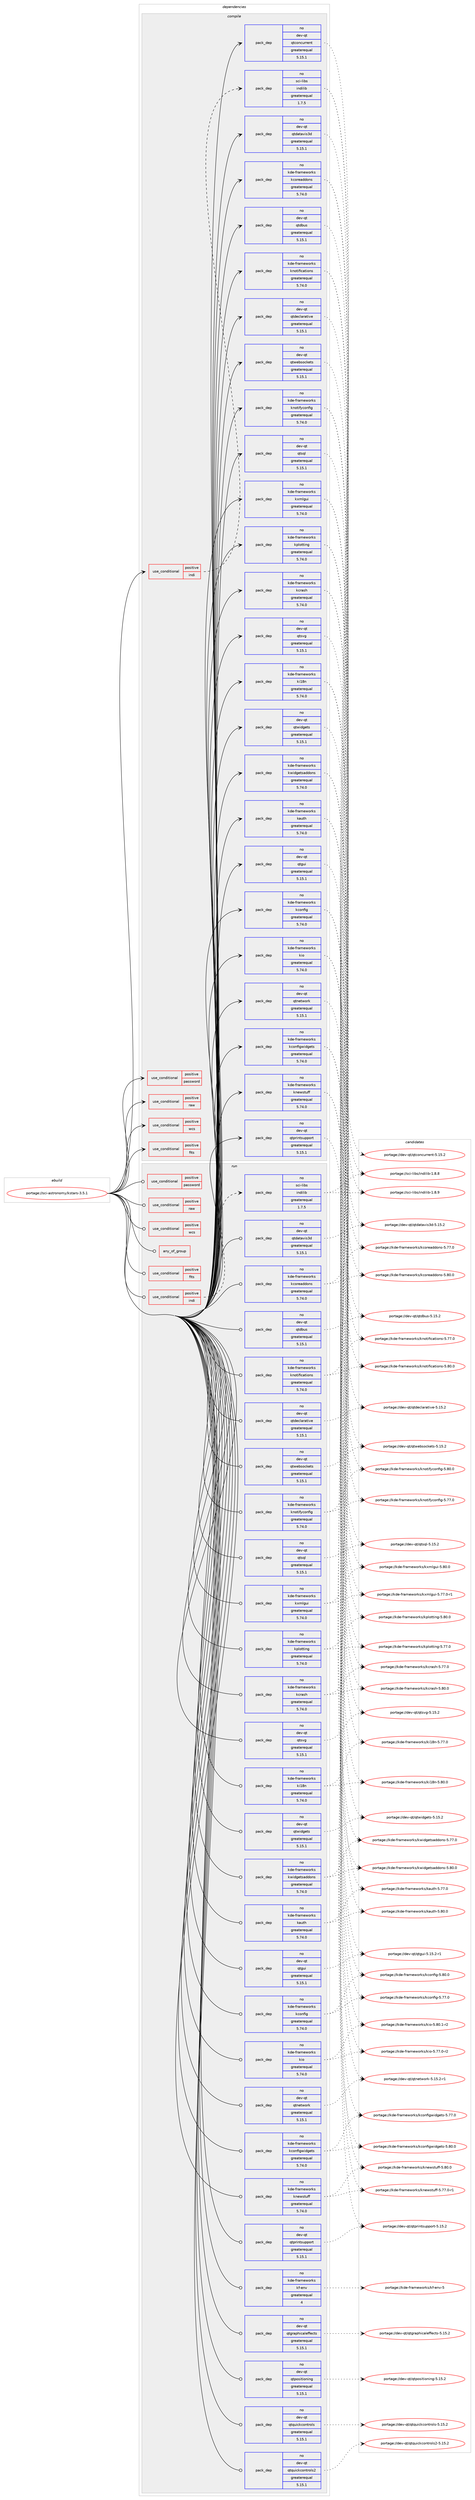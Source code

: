 digraph prolog {

# *************
# Graph options
# *************

newrank=true;
concentrate=true;
compound=true;
graph [rankdir=LR,fontname=Helvetica,fontsize=10,ranksep=1.5];#, ranksep=2.5, nodesep=0.2];
edge  [arrowhead=vee];
node  [fontname=Helvetica,fontsize=10];

# **********
# The ebuild
# **********

subgraph cluster_leftcol {
color=gray;
rank=same;
label=<<i>ebuild</i>>;
id [label="portage://sci-astronomy/kstars-3.5.1", color=red, width=4, href="../sci-astronomy/kstars-3.5.1.svg"];
}

# ****************
# The dependencies
# ****************

subgraph cluster_midcol {
color=gray;
label=<<i>dependencies</i>>;
subgraph cluster_compile {
fillcolor="#eeeeee";
style=filled;
label=<<i>compile</i>>;
subgraph cond871 {
dependency1336 [label=<<TABLE BORDER="0" CELLBORDER="1" CELLSPACING="0" CELLPADDING="4"><TR><TD ROWSPAN="3" CELLPADDING="10">use_conditional</TD></TR><TR><TD>positive</TD></TR><TR><TD>fits</TD></TR></TABLE>>, shape=none, color=red];
# *** BEGIN UNKNOWN DEPENDENCY TYPE (TODO) ***
# dependency1336 -> package_dependency(portage://sci-astronomy/kstars-3.5.1,install,no,sci-libs,cfitsio,none,[,,],any_same_slot,[])
# *** END UNKNOWN DEPENDENCY TYPE (TODO) ***

}
id:e -> dependency1336:w [weight=20,style="solid",arrowhead="vee"];
subgraph cond872 {
dependency1337 [label=<<TABLE BORDER="0" CELLBORDER="1" CELLSPACING="0" CELLPADDING="4"><TR><TD ROWSPAN="3" CELLPADDING="10">use_conditional</TD></TR><TR><TD>positive</TD></TR><TR><TD>indi</TD></TR></TABLE>>, shape=none, color=red];
# *** BEGIN UNKNOWN DEPENDENCY TYPE (TODO) ***
# dependency1337 -> package_dependency(portage://sci-astronomy/kstars-3.5.1,install,no,sci-libs,gsl,none,[,,],any_same_slot,[])
# *** END UNKNOWN DEPENDENCY TYPE (TODO) ***

subgraph pack438 {
dependency1338 [label=<<TABLE BORDER="0" CELLBORDER="1" CELLSPACING="0" CELLPADDING="4" WIDTH="220"><TR><TD ROWSPAN="6" CELLPADDING="30">pack_dep</TD></TR><TR><TD WIDTH="110">no</TD></TR><TR><TD>sci-libs</TD></TR><TR><TD>indilib</TD></TR><TR><TD>greaterequal</TD></TR><TR><TD>1.7.5</TD></TR></TABLE>>, shape=none, color=blue];
}
dependency1337:e -> dependency1338:w [weight=20,style="dashed",arrowhead="vee"];
# *** BEGIN UNKNOWN DEPENDENCY TYPE (TODO) ***
# dependency1337 -> package_dependency(portage://sci-astronomy/kstars-3.5.1,install,no,sci-libs,libnova,none,[,,],any_same_slot,[])
# *** END UNKNOWN DEPENDENCY TYPE (TODO) ***

# *** BEGIN UNKNOWN DEPENDENCY TYPE (TODO) ***
# dependency1337 -> package_dependency(portage://sci-astronomy/kstars-3.5.1,install,no,sci-libs,stellarsolver,none,[,,],[],[])
# *** END UNKNOWN DEPENDENCY TYPE (TODO) ***

}
id:e -> dependency1337:w [weight=20,style="solid",arrowhead="vee"];
subgraph cond873 {
dependency1339 [label=<<TABLE BORDER="0" CELLBORDER="1" CELLSPACING="0" CELLPADDING="4"><TR><TD ROWSPAN="3" CELLPADDING="10">use_conditional</TD></TR><TR><TD>positive</TD></TR><TR><TD>password</TD></TR></TABLE>>, shape=none, color=red];
# *** BEGIN UNKNOWN DEPENDENCY TYPE (TODO) ***
# dependency1339 -> package_dependency(portage://sci-astronomy/kstars-3.5.1,install,no,dev-libs,qtkeychain,none,[,,],any_same_slot,[])
# *** END UNKNOWN DEPENDENCY TYPE (TODO) ***

}
id:e -> dependency1339:w [weight=20,style="solid",arrowhead="vee"];
subgraph cond874 {
dependency1340 [label=<<TABLE BORDER="0" CELLBORDER="1" CELLSPACING="0" CELLPADDING="4"><TR><TD ROWSPAN="3" CELLPADDING="10">use_conditional</TD></TR><TR><TD>positive</TD></TR><TR><TD>raw</TD></TR></TABLE>>, shape=none, color=red];
# *** BEGIN UNKNOWN DEPENDENCY TYPE (TODO) ***
# dependency1340 -> package_dependency(portage://sci-astronomy/kstars-3.5.1,install,no,media-libs,libraw,none,[,,],any_same_slot,[])
# *** END UNKNOWN DEPENDENCY TYPE (TODO) ***

}
id:e -> dependency1340:w [weight=20,style="solid",arrowhead="vee"];
subgraph cond875 {
dependency1341 [label=<<TABLE BORDER="0" CELLBORDER="1" CELLSPACING="0" CELLPADDING="4"><TR><TD ROWSPAN="3" CELLPADDING="10">use_conditional</TD></TR><TR><TD>positive</TD></TR><TR><TD>wcs</TD></TR></TABLE>>, shape=none, color=red];
# *** BEGIN UNKNOWN DEPENDENCY TYPE (TODO) ***
# dependency1341 -> package_dependency(portage://sci-astronomy/kstars-3.5.1,install,no,sci-astronomy,wcslib,none,[,,],any_same_slot,[])
# *** END UNKNOWN DEPENDENCY TYPE (TODO) ***

}
id:e -> dependency1341:w [weight=20,style="solid",arrowhead="vee"];
# *** BEGIN UNKNOWN DEPENDENCY TYPE (TODO) ***
# id -> package_dependency(portage://sci-astronomy/kstars-3.5.1,install,no,dev-cpp,eigen,none,[,,],[slot(3)],[])
# *** END UNKNOWN DEPENDENCY TYPE (TODO) ***

subgraph pack439 {
dependency1342 [label=<<TABLE BORDER="0" CELLBORDER="1" CELLSPACING="0" CELLPADDING="4" WIDTH="220"><TR><TD ROWSPAN="6" CELLPADDING="30">pack_dep</TD></TR><TR><TD WIDTH="110">no</TD></TR><TR><TD>dev-qt</TD></TR><TR><TD>qtconcurrent</TD></TR><TR><TD>greaterequal</TD></TR><TR><TD>5.15.1</TD></TR></TABLE>>, shape=none, color=blue];
}
id:e -> dependency1342:w [weight=20,style="solid",arrowhead="vee"];
# *** BEGIN UNKNOWN DEPENDENCY TYPE (TODO) ***
# id -> package_dependency(portage://sci-astronomy/kstars-3.5.1,install,no,dev-qt,qtcore,none,[,,],[slot(5)],[])
# *** END UNKNOWN DEPENDENCY TYPE (TODO) ***

subgraph pack440 {
dependency1343 [label=<<TABLE BORDER="0" CELLBORDER="1" CELLSPACING="0" CELLPADDING="4" WIDTH="220"><TR><TD ROWSPAN="6" CELLPADDING="30">pack_dep</TD></TR><TR><TD WIDTH="110">no</TD></TR><TR><TD>dev-qt</TD></TR><TR><TD>qtdatavis3d</TD></TR><TR><TD>greaterequal</TD></TR><TR><TD>5.15.1</TD></TR></TABLE>>, shape=none, color=blue];
}
id:e -> dependency1343:w [weight=20,style="solid",arrowhead="vee"];
subgraph pack441 {
dependency1344 [label=<<TABLE BORDER="0" CELLBORDER="1" CELLSPACING="0" CELLPADDING="4" WIDTH="220"><TR><TD ROWSPAN="6" CELLPADDING="30">pack_dep</TD></TR><TR><TD WIDTH="110">no</TD></TR><TR><TD>dev-qt</TD></TR><TR><TD>qtdbus</TD></TR><TR><TD>greaterequal</TD></TR><TR><TD>5.15.1</TD></TR></TABLE>>, shape=none, color=blue];
}
id:e -> dependency1344:w [weight=20,style="solid",arrowhead="vee"];
subgraph pack442 {
dependency1345 [label=<<TABLE BORDER="0" CELLBORDER="1" CELLSPACING="0" CELLPADDING="4" WIDTH="220"><TR><TD ROWSPAN="6" CELLPADDING="30">pack_dep</TD></TR><TR><TD WIDTH="110">no</TD></TR><TR><TD>dev-qt</TD></TR><TR><TD>qtdeclarative</TD></TR><TR><TD>greaterequal</TD></TR><TR><TD>5.15.1</TD></TR></TABLE>>, shape=none, color=blue];
}
id:e -> dependency1345:w [weight=20,style="solid",arrowhead="vee"];
subgraph pack443 {
dependency1346 [label=<<TABLE BORDER="0" CELLBORDER="1" CELLSPACING="0" CELLPADDING="4" WIDTH="220"><TR><TD ROWSPAN="6" CELLPADDING="30">pack_dep</TD></TR><TR><TD WIDTH="110">no</TD></TR><TR><TD>dev-qt</TD></TR><TR><TD>qtgui</TD></TR><TR><TD>greaterequal</TD></TR><TR><TD>5.15.1</TD></TR></TABLE>>, shape=none, color=blue];
}
id:e -> dependency1346:w [weight=20,style="solid",arrowhead="vee"];
subgraph pack444 {
dependency1347 [label=<<TABLE BORDER="0" CELLBORDER="1" CELLSPACING="0" CELLPADDING="4" WIDTH="220"><TR><TD ROWSPAN="6" CELLPADDING="30">pack_dep</TD></TR><TR><TD WIDTH="110">no</TD></TR><TR><TD>dev-qt</TD></TR><TR><TD>qtnetwork</TD></TR><TR><TD>greaterequal</TD></TR><TR><TD>5.15.1</TD></TR></TABLE>>, shape=none, color=blue];
}
id:e -> dependency1347:w [weight=20,style="solid",arrowhead="vee"];
subgraph pack445 {
dependency1348 [label=<<TABLE BORDER="0" CELLBORDER="1" CELLSPACING="0" CELLPADDING="4" WIDTH="220"><TR><TD ROWSPAN="6" CELLPADDING="30">pack_dep</TD></TR><TR><TD WIDTH="110">no</TD></TR><TR><TD>dev-qt</TD></TR><TR><TD>qtprintsupport</TD></TR><TR><TD>greaterequal</TD></TR><TR><TD>5.15.1</TD></TR></TABLE>>, shape=none, color=blue];
}
id:e -> dependency1348:w [weight=20,style="solid",arrowhead="vee"];
subgraph pack446 {
dependency1349 [label=<<TABLE BORDER="0" CELLBORDER="1" CELLSPACING="0" CELLPADDING="4" WIDTH="220"><TR><TD ROWSPAN="6" CELLPADDING="30">pack_dep</TD></TR><TR><TD WIDTH="110">no</TD></TR><TR><TD>dev-qt</TD></TR><TR><TD>qtsql</TD></TR><TR><TD>greaterequal</TD></TR><TR><TD>5.15.1</TD></TR></TABLE>>, shape=none, color=blue];
}
id:e -> dependency1349:w [weight=20,style="solid",arrowhead="vee"];
subgraph pack447 {
dependency1350 [label=<<TABLE BORDER="0" CELLBORDER="1" CELLSPACING="0" CELLPADDING="4" WIDTH="220"><TR><TD ROWSPAN="6" CELLPADDING="30">pack_dep</TD></TR><TR><TD WIDTH="110">no</TD></TR><TR><TD>dev-qt</TD></TR><TR><TD>qtsvg</TD></TR><TR><TD>greaterequal</TD></TR><TR><TD>5.15.1</TD></TR></TABLE>>, shape=none, color=blue];
}
id:e -> dependency1350:w [weight=20,style="solid",arrowhead="vee"];
subgraph pack448 {
dependency1351 [label=<<TABLE BORDER="0" CELLBORDER="1" CELLSPACING="0" CELLPADDING="4" WIDTH="220"><TR><TD ROWSPAN="6" CELLPADDING="30">pack_dep</TD></TR><TR><TD WIDTH="110">no</TD></TR><TR><TD>dev-qt</TD></TR><TR><TD>qtwebsockets</TD></TR><TR><TD>greaterequal</TD></TR><TR><TD>5.15.1</TD></TR></TABLE>>, shape=none, color=blue];
}
id:e -> dependency1351:w [weight=20,style="solid",arrowhead="vee"];
subgraph pack449 {
dependency1352 [label=<<TABLE BORDER="0" CELLBORDER="1" CELLSPACING="0" CELLPADDING="4" WIDTH="220"><TR><TD ROWSPAN="6" CELLPADDING="30">pack_dep</TD></TR><TR><TD WIDTH="110">no</TD></TR><TR><TD>dev-qt</TD></TR><TR><TD>qtwidgets</TD></TR><TR><TD>greaterequal</TD></TR><TR><TD>5.15.1</TD></TR></TABLE>>, shape=none, color=blue];
}
id:e -> dependency1352:w [weight=20,style="solid",arrowhead="vee"];
# *** BEGIN UNKNOWN DEPENDENCY TYPE (TODO) ***
# id -> package_dependency(portage://sci-astronomy/kstars-3.5.1,install,no,dev-util,desktop-file-utils,none,[,,],[],[])
# *** END UNKNOWN DEPENDENCY TYPE (TODO) ***

subgraph pack450 {
dependency1353 [label=<<TABLE BORDER="0" CELLBORDER="1" CELLSPACING="0" CELLPADDING="4" WIDTH="220"><TR><TD ROWSPAN="6" CELLPADDING="30">pack_dep</TD></TR><TR><TD WIDTH="110">no</TD></TR><TR><TD>kde-frameworks</TD></TR><TR><TD>kauth</TD></TR><TR><TD>greaterequal</TD></TR><TR><TD>5.74.0</TD></TR></TABLE>>, shape=none, color=blue];
}
id:e -> dependency1353:w [weight=20,style="solid",arrowhead="vee"];
subgraph pack451 {
dependency1354 [label=<<TABLE BORDER="0" CELLBORDER="1" CELLSPACING="0" CELLPADDING="4" WIDTH="220"><TR><TD ROWSPAN="6" CELLPADDING="30">pack_dep</TD></TR><TR><TD WIDTH="110">no</TD></TR><TR><TD>kde-frameworks</TD></TR><TR><TD>kconfig</TD></TR><TR><TD>greaterequal</TD></TR><TR><TD>5.74.0</TD></TR></TABLE>>, shape=none, color=blue];
}
id:e -> dependency1354:w [weight=20,style="solid",arrowhead="vee"];
subgraph pack452 {
dependency1355 [label=<<TABLE BORDER="0" CELLBORDER="1" CELLSPACING="0" CELLPADDING="4" WIDTH="220"><TR><TD ROWSPAN="6" CELLPADDING="30">pack_dep</TD></TR><TR><TD WIDTH="110">no</TD></TR><TR><TD>kde-frameworks</TD></TR><TR><TD>kconfigwidgets</TD></TR><TR><TD>greaterequal</TD></TR><TR><TD>5.74.0</TD></TR></TABLE>>, shape=none, color=blue];
}
id:e -> dependency1355:w [weight=20,style="solid",arrowhead="vee"];
subgraph pack453 {
dependency1356 [label=<<TABLE BORDER="0" CELLBORDER="1" CELLSPACING="0" CELLPADDING="4" WIDTH="220"><TR><TD ROWSPAN="6" CELLPADDING="30">pack_dep</TD></TR><TR><TD WIDTH="110">no</TD></TR><TR><TD>kde-frameworks</TD></TR><TR><TD>kcoreaddons</TD></TR><TR><TD>greaterequal</TD></TR><TR><TD>5.74.0</TD></TR></TABLE>>, shape=none, color=blue];
}
id:e -> dependency1356:w [weight=20,style="solid",arrowhead="vee"];
subgraph pack454 {
dependency1357 [label=<<TABLE BORDER="0" CELLBORDER="1" CELLSPACING="0" CELLPADDING="4" WIDTH="220"><TR><TD ROWSPAN="6" CELLPADDING="30">pack_dep</TD></TR><TR><TD WIDTH="110">no</TD></TR><TR><TD>kde-frameworks</TD></TR><TR><TD>kcrash</TD></TR><TR><TD>greaterequal</TD></TR><TR><TD>5.74.0</TD></TR></TABLE>>, shape=none, color=blue];
}
id:e -> dependency1357:w [weight=20,style="solid",arrowhead="vee"];
subgraph pack455 {
dependency1358 [label=<<TABLE BORDER="0" CELLBORDER="1" CELLSPACING="0" CELLPADDING="4" WIDTH="220"><TR><TD ROWSPAN="6" CELLPADDING="30">pack_dep</TD></TR><TR><TD WIDTH="110">no</TD></TR><TR><TD>kde-frameworks</TD></TR><TR><TD>ki18n</TD></TR><TR><TD>greaterequal</TD></TR><TR><TD>5.74.0</TD></TR></TABLE>>, shape=none, color=blue];
}
id:e -> dependency1358:w [weight=20,style="solid",arrowhead="vee"];
subgraph pack456 {
dependency1359 [label=<<TABLE BORDER="0" CELLBORDER="1" CELLSPACING="0" CELLPADDING="4" WIDTH="220"><TR><TD ROWSPAN="6" CELLPADDING="30">pack_dep</TD></TR><TR><TD WIDTH="110">no</TD></TR><TR><TD>kde-frameworks</TD></TR><TR><TD>kio</TD></TR><TR><TD>greaterequal</TD></TR><TR><TD>5.74.0</TD></TR></TABLE>>, shape=none, color=blue];
}
id:e -> dependency1359:w [weight=20,style="solid",arrowhead="vee"];
subgraph pack457 {
dependency1360 [label=<<TABLE BORDER="0" CELLBORDER="1" CELLSPACING="0" CELLPADDING="4" WIDTH="220"><TR><TD ROWSPAN="6" CELLPADDING="30">pack_dep</TD></TR><TR><TD WIDTH="110">no</TD></TR><TR><TD>kde-frameworks</TD></TR><TR><TD>knewstuff</TD></TR><TR><TD>greaterequal</TD></TR><TR><TD>5.74.0</TD></TR></TABLE>>, shape=none, color=blue];
}
id:e -> dependency1360:w [weight=20,style="solid",arrowhead="vee"];
subgraph pack458 {
dependency1361 [label=<<TABLE BORDER="0" CELLBORDER="1" CELLSPACING="0" CELLPADDING="4" WIDTH="220"><TR><TD ROWSPAN="6" CELLPADDING="30">pack_dep</TD></TR><TR><TD WIDTH="110">no</TD></TR><TR><TD>kde-frameworks</TD></TR><TR><TD>knotifications</TD></TR><TR><TD>greaterequal</TD></TR><TR><TD>5.74.0</TD></TR></TABLE>>, shape=none, color=blue];
}
id:e -> dependency1361:w [weight=20,style="solid",arrowhead="vee"];
subgraph pack459 {
dependency1362 [label=<<TABLE BORDER="0" CELLBORDER="1" CELLSPACING="0" CELLPADDING="4" WIDTH="220"><TR><TD ROWSPAN="6" CELLPADDING="30">pack_dep</TD></TR><TR><TD WIDTH="110">no</TD></TR><TR><TD>kde-frameworks</TD></TR><TR><TD>knotifyconfig</TD></TR><TR><TD>greaterequal</TD></TR><TR><TD>5.74.0</TD></TR></TABLE>>, shape=none, color=blue];
}
id:e -> dependency1362:w [weight=20,style="solid",arrowhead="vee"];
subgraph pack460 {
dependency1363 [label=<<TABLE BORDER="0" CELLBORDER="1" CELLSPACING="0" CELLPADDING="4" WIDTH="220"><TR><TD ROWSPAN="6" CELLPADDING="30">pack_dep</TD></TR><TR><TD WIDTH="110">no</TD></TR><TR><TD>kde-frameworks</TD></TR><TR><TD>kplotting</TD></TR><TR><TD>greaterequal</TD></TR><TR><TD>5.74.0</TD></TR></TABLE>>, shape=none, color=blue];
}
id:e -> dependency1363:w [weight=20,style="solid",arrowhead="vee"];
subgraph pack461 {
dependency1364 [label=<<TABLE BORDER="0" CELLBORDER="1" CELLSPACING="0" CELLPADDING="4" WIDTH="220"><TR><TD ROWSPAN="6" CELLPADDING="30">pack_dep</TD></TR><TR><TD WIDTH="110">no</TD></TR><TR><TD>kde-frameworks</TD></TR><TR><TD>kwidgetsaddons</TD></TR><TR><TD>greaterequal</TD></TR><TR><TD>5.74.0</TD></TR></TABLE>>, shape=none, color=blue];
}
id:e -> dependency1364:w [weight=20,style="solid",arrowhead="vee"];
subgraph pack462 {
dependency1365 [label=<<TABLE BORDER="0" CELLBORDER="1" CELLSPACING="0" CELLPADDING="4" WIDTH="220"><TR><TD ROWSPAN="6" CELLPADDING="30">pack_dep</TD></TR><TR><TD WIDTH="110">no</TD></TR><TR><TD>kde-frameworks</TD></TR><TR><TD>kxmlgui</TD></TR><TR><TD>greaterequal</TD></TR><TR><TD>5.74.0</TD></TR></TABLE>>, shape=none, color=blue];
}
id:e -> dependency1365:w [weight=20,style="solid",arrowhead="vee"];
# *** BEGIN UNKNOWN DEPENDENCY TYPE (TODO) ***
# id -> package_dependency(portage://sci-astronomy/kstars-3.5.1,install,no,sys-libs,zlib,none,[,,],[],[])
# *** END UNKNOWN DEPENDENCY TYPE (TODO) ***

# *** BEGIN UNKNOWN DEPENDENCY TYPE (TODO) ***
# id -> package_dependency(portage://sci-astronomy/kstars-3.5.1,install,no,x11-misc,shared-mime-info,none,[,,],[],[])
# *** END UNKNOWN DEPENDENCY TYPE (TODO) ***

}
subgraph cluster_compileandrun {
fillcolor="#eeeeee";
style=filled;
label=<<i>compile and run</i>>;
}
subgraph cluster_run {
fillcolor="#eeeeee";
style=filled;
label=<<i>run</i>>;
subgraph any23 {
dependency1366 [label=<<TABLE BORDER="0" CELLBORDER="1" CELLSPACING="0" CELLPADDING="4"><TR><TD CELLPADDING="10">any_of_group</TD></TR></TABLE>>, shape=none, color=red];# *** BEGIN UNKNOWN DEPENDENCY TYPE (TODO) ***
# dependency1366 -> package_dependency(portage://sci-astronomy/kstars-3.5.1,run,no,kde-frameworks,breeze-icons,none,[,,],any_different_slot,[])
# *** END UNKNOWN DEPENDENCY TYPE (TODO) ***

# *** BEGIN UNKNOWN DEPENDENCY TYPE (TODO) ***
# dependency1366 -> package_dependency(portage://sci-astronomy/kstars-3.5.1,run,no,kde-frameworks,oxygen-icons,none,[,,],any_different_slot,[])
# *** END UNKNOWN DEPENDENCY TYPE (TODO) ***

}
id:e -> dependency1366:w [weight=20,style="solid",arrowhead="odot"];
subgraph cond876 {
dependency1367 [label=<<TABLE BORDER="0" CELLBORDER="1" CELLSPACING="0" CELLPADDING="4"><TR><TD ROWSPAN="3" CELLPADDING="10">use_conditional</TD></TR><TR><TD>positive</TD></TR><TR><TD>fits</TD></TR></TABLE>>, shape=none, color=red];
# *** BEGIN UNKNOWN DEPENDENCY TYPE (TODO) ***
# dependency1367 -> package_dependency(portage://sci-astronomy/kstars-3.5.1,run,no,sci-libs,cfitsio,none,[,,],any_same_slot,[])
# *** END UNKNOWN DEPENDENCY TYPE (TODO) ***

}
id:e -> dependency1367:w [weight=20,style="solid",arrowhead="odot"];
subgraph cond877 {
dependency1368 [label=<<TABLE BORDER="0" CELLBORDER="1" CELLSPACING="0" CELLPADDING="4"><TR><TD ROWSPAN="3" CELLPADDING="10">use_conditional</TD></TR><TR><TD>positive</TD></TR><TR><TD>indi</TD></TR></TABLE>>, shape=none, color=red];
# *** BEGIN UNKNOWN DEPENDENCY TYPE (TODO) ***
# dependency1368 -> package_dependency(portage://sci-astronomy/kstars-3.5.1,run,no,sci-libs,gsl,none,[,,],any_same_slot,[])
# *** END UNKNOWN DEPENDENCY TYPE (TODO) ***

subgraph pack463 {
dependency1369 [label=<<TABLE BORDER="0" CELLBORDER="1" CELLSPACING="0" CELLPADDING="4" WIDTH="220"><TR><TD ROWSPAN="6" CELLPADDING="30">pack_dep</TD></TR><TR><TD WIDTH="110">no</TD></TR><TR><TD>sci-libs</TD></TR><TR><TD>indilib</TD></TR><TR><TD>greaterequal</TD></TR><TR><TD>1.7.5</TD></TR></TABLE>>, shape=none, color=blue];
}
dependency1368:e -> dependency1369:w [weight=20,style="dashed",arrowhead="vee"];
# *** BEGIN UNKNOWN DEPENDENCY TYPE (TODO) ***
# dependency1368 -> package_dependency(portage://sci-astronomy/kstars-3.5.1,run,no,sci-libs,libnova,none,[,,],any_same_slot,[])
# *** END UNKNOWN DEPENDENCY TYPE (TODO) ***

# *** BEGIN UNKNOWN DEPENDENCY TYPE (TODO) ***
# dependency1368 -> package_dependency(portage://sci-astronomy/kstars-3.5.1,run,no,sci-libs,stellarsolver,none,[,,],[],[])
# *** END UNKNOWN DEPENDENCY TYPE (TODO) ***

}
id:e -> dependency1368:w [weight=20,style="solid",arrowhead="odot"];
subgraph cond878 {
dependency1370 [label=<<TABLE BORDER="0" CELLBORDER="1" CELLSPACING="0" CELLPADDING="4"><TR><TD ROWSPAN="3" CELLPADDING="10">use_conditional</TD></TR><TR><TD>positive</TD></TR><TR><TD>password</TD></TR></TABLE>>, shape=none, color=red];
# *** BEGIN UNKNOWN DEPENDENCY TYPE (TODO) ***
# dependency1370 -> package_dependency(portage://sci-astronomy/kstars-3.5.1,run,no,dev-libs,qtkeychain,none,[,,],any_same_slot,[])
# *** END UNKNOWN DEPENDENCY TYPE (TODO) ***

}
id:e -> dependency1370:w [weight=20,style="solid",arrowhead="odot"];
subgraph cond879 {
dependency1371 [label=<<TABLE BORDER="0" CELLBORDER="1" CELLSPACING="0" CELLPADDING="4"><TR><TD ROWSPAN="3" CELLPADDING="10">use_conditional</TD></TR><TR><TD>positive</TD></TR><TR><TD>raw</TD></TR></TABLE>>, shape=none, color=red];
# *** BEGIN UNKNOWN DEPENDENCY TYPE (TODO) ***
# dependency1371 -> package_dependency(portage://sci-astronomy/kstars-3.5.1,run,no,media-libs,libraw,none,[,,],any_same_slot,[])
# *** END UNKNOWN DEPENDENCY TYPE (TODO) ***

}
id:e -> dependency1371:w [weight=20,style="solid",arrowhead="odot"];
subgraph cond880 {
dependency1372 [label=<<TABLE BORDER="0" CELLBORDER="1" CELLSPACING="0" CELLPADDING="4"><TR><TD ROWSPAN="3" CELLPADDING="10">use_conditional</TD></TR><TR><TD>positive</TD></TR><TR><TD>wcs</TD></TR></TABLE>>, shape=none, color=red];
# *** BEGIN UNKNOWN DEPENDENCY TYPE (TODO) ***
# dependency1372 -> package_dependency(portage://sci-astronomy/kstars-3.5.1,run,no,sci-astronomy,wcslib,none,[,,],any_same_slot,[])
# *** END UNKNOWN DEPENDENCY TYPE (TODO) ***

}
id:e -> dependency1372:w [weight=20,style="solid",arrowhead="odot"];
# *** BEGIN UNKNOWN DEPENDENCY TYPE (TODO) ***
# id -> package_dependency(portage://sci-astronomy/kstars-3.5.1,run,no,dev-qt,qtcore,none,[,,],[slot(5)],[])
# *** END UNKNOWN DEPENDENCY TYPE (TODO) ***

subgraph pack464 {
dependency1373 [label=<<TABLE BORDER="0" CELLBORDER="1" CELLSPACING="0" CELLPADDING="4" WIDTH="220"><TR><TD ROWSPAN="6" CELLPADDING="30">pack_dep</TD></TR><TR><TD WIDTH="110">no</TD></TR><TR><TD>dev-qt</TD></TR><TR><TD>qtdatavis3d</TD></TR><TR><TD>greaterequal</TD></TR><TR><TD>5.15.1</TD></TR></TABLE>>, shape=none, color=blue];
}
id:e -> dependency1373:w [weight=20,style="solid",arrowhead="odot"];
subgraph pack465 {
dependency1374 [label=<<TABLE BORDER="0" CELLBORDER="1" CELLSPACING="0" CELLPADDING="4" WIDTH="220"><TR><TD ROWSPAN="6" CELLPADDING="30">pack_dep</TD></TR><TR><TD WIDTH="110">no</TD></TR><TR><TD>dev-qt</TD></TR><TR><TD>qtdbus</TD></TR><TR><TD>greaterequal</TD></TR><TR><TD>5.15.1</TD></TR></TABLE>>, shape=none, color=blue];
}
id:e -> dependency1374:w [weight=20,style="solid",arrowhead="odot"];
subgraph pack466 {
dependency1375 [label=<<TABLE BORDER="0" CELLBORDER="1" CELLSPACING="0" CELLPADDING="4" WIDTH="220"><TR><TD ROWSPAN="6" CELLPADDING="30">pack_dep</TD></TR><TR><TD WIDTH="110">no</TD></TR><TR><TD>dev-qt</TD></TR><TR><TD>qtdeclarative</TD></TR><TR><TD>greaterequal</TD></TR><TR><TD>5.15.1</TD></TR></TABLE>>, shape=none, color=blue];
}
id:e -> dependency1375:w [weight=20,style="solid",arrowhead="odot"];
subgraph pack467 {
dependency1376 [label=<<TABLE BORDER="0" CELLBORDER="1" CELLSPACING="0" CELLPADDING="4" WIDTH="220"><TR><TD ROWSPAN="6" CELLPADDING="30">pack_dep</TD></TR><TR><TD WIDTH="110">no</TD></TR><TR><TD>dev-qt</TD></TR><TR><TD>qtgraphicaleffects</TD></TR><TR><TD>greaterequal</TD></TR><TR><TD>5.15.1</TD></TR></TABLE>>, shape=none, color=blue];
}
id:e -> dependency1376:w [weight=20,style="solid",arrowhead="odot"];
subgraph pack468 {
dependency1377 [label=<<TABLE BORDER="0" CELLBORDER="1" CELLSPACING="0" CELLPADDING="4" WIDTH="220"><TR><TD ROWSPAN="6" CELLPADDING="30">pack_dep</TD></TR><TR><TD WIDTH="110">no</TD></TR><TR><TD>dev-qt</TD></TR><TR><TD>qtgui</TD></TR><TR><TD>greaterequal</TD></TR><TR><TD>5.15.1</TD></TR></TABLE>>, shape=none, color=blue];
}
id:e -> dependency1377:w [weight=20,style="solid",arrowhead="odot"];
subgraph pack469 {
dependency1378 [label=<<TABLE BORDER="0" CELLBORDER="1" CELLSPACING="0" CELLPADDING="4" WIDTH="220"><TR><TD ROWSPAN="6" CELLPADDING="30">pack_dep</TD></TR><TR><TD WIDTH="110">no</TD></TR><TR><TD>dev-qt</TD></TR><TR><TD>qtnetwork</TD></TR><TR><TD>greaterequal</TD></TR><TR><TD>5.15.1</TD></TR></TABLE>>, shape=none, color=blue];
}
id:e -> dependency1378:w [weight=20,style="solid",arrowhead="odot"];
subgraph pack470 {
dependency1379 [label=<<TABLE BORDER="0" CELLBORDER="1" CELLSPACING="0" CELLPADDING="4" WIDTH="220"><TR><TD ROWSPAN="6" CELLPADDING="30">pack_dep</TD></TR><TR><TD WIDTH="110">no</TD></TR><TR><TD>dev-qt</TD></TR><TR><TD>qtpositioning</TD></TR><TR><TD>greaterequal</TD></TR><TR><TD>5.15.1</TD></TR></TABLE>>, shape=none, color=blue];
}
id:e -> dependency1379:w [weight=20,style="solid",arrowhead="odot"];
subgraph pack471 {
dependency1380 [label=<<TABLE BORDER="0" CELLBORDER="1" CELLSPACING="0" CELLPADDING="4" WIDTH="220"><TR><TD ROWSPAN="6" CELLPADDING="30">pack_dep</TD></TR><TR><TD WIDTH="110">no</TD></TR><TR><TD>dev-qt</TD></TR><TR><TD>qtprintsupport</TD></TR><TR><TD>greaterequal</TD></TR><TR><TD>5.15.1</TD></TR></TABLE>>, shape=none, color=blue];
}
id:e -> dependency1380:w [weight=20,style="solid",arrowhead="odot"];
subgraph pack472 {
dependency1381 [label=<<TABLE BORDER="0" CELLBORDER="1" CELLSPACING="0" CELLPADDING="4" WIDTH="220"><TR><TD ROWSPAN="6" CELLPADDING="30">pack_dep</TD></TR><TR><TD WIDTH="110">no</TD></TR><TR><TD>dev-qt</TD></TR><TR><TD>qtquickcontrols</TD></TR><TR><TD>greaterequal</TD></TR><TR><TD>5.15.1</TD></TR></TABLE>>, shape=none, color=blue];
}
id:e -> dependency1381:w [weight=20,style="solid",arrowhead="odot"];
subgraph pack473 {
dependency1382 [label=<<TABLE BORDER="0" CELLBORDER="1" CELLSPACING="0" CELLPADDING="4" WIDTH="220"><TR><TD ROWSPAN="6" CELLPADDING="30">pack_dep</TD></TR><TR><TD WIDTH="110">no</TD></TR><TR><TD>dev-qt</TD></TR><TR><TD>qtquickcontrols2</TD></TR><TR><TD>greaterequal</TD></TR><TR><TD>5.15.1</TD></TR></TABLE>>, shape=none, color=blue];
}
id:e -> dependency1382:w [weight=20,style="solid",arrowhead="odot"];
subgraph pack474 {
dependency1383 [label=<<TABLE BORDER="0" CELLBORDER="1" CELLSPACING="0" CELLPADDING="4" WIDTH="220"><TR><TD ROWSPAN="6" CELLPADDING="30">pack_dep</TD></TR><TR><TD WIDTH="110">no</TD></TR><TR><TD>dev-qt</TD></TR><TR><TD>qtsql</TD></TR><TR><TD>greaterequal</TD></TR><TR><TD>5.15.1</TD></TR></TABLE>>, shape=none, color=blue];
}
id:e -> dependency1383:w [weight=20,style="solid",arrowhead="odot"];
subgraph pack475 {
dependency1384 [label=<<TABLE BORDER="0" CELLBORDER="1" CELLSPACING="0" CELLPADDING="4" WIDTH="220"><TR><TD ROWSPAN="6" CELLPADDING="30">pack_dep</TD></TR><TR><TD WIDTH="110">no</TD></TR><TR><TD>dev-qt</TD></TR><TR><TD>qtsvg</TD></TR><TR><TD>greaterequal</TD></TR><TR><TD>5.15.1</TD></TR></TABLE>>, shape=none, color=blue];
}
id:e -> dependency1384:w [weight=20,style="solid",arrowhead="odot"];
subgraph pack476 {
dependency1385 [label=<<TABLE BORDER="0" CELLBORDER="1" CELLSPACING="0" CELLPADDING="4" WIDTH="220"><TR><TD ROWSPAN="6" CELLPADDING="30">pack_dep</TD></TR><TR><TD WIDTH="110">no</TD></TR><TR><TD>dev-qt</TD></TR><TR><TD>qtwebsockets</TD></TR><TR><TD>greaterequal</TD></TR><TR><TD>5.15.1</TD></TR></TABLE>>, shape=none, color=blue];
}
id:e -> dependency1385:w [weight=20,style="solid",arrowhead="odot"];
subgraph pack477 {
dependency1386 [label=<<TABLE BORDER="0" CELLBORDER="1" CELLSPACING="0" CELLPADDING="4" WIDTH="220"><TR><TD ROWSPAN="6" CELLPADDING="30">pack_dep</TD></TR><TR><TD WIDTH="110">no</TD></TR><TR><TD>dev-qt</TD></TR><TR><TD>qtwidgets</TD></TR><TR><TD>greaterequal</TD></TR><TR><TD>5.15.1</TD></TR></TABLE>>, shape=none, color=blue];
}
id:e -> dependency1386:w [weight=20,style="solid",arrowhead="odot"];
subgraph pack478 {
dependency1387 [label=<<TABLE BORDER="0" CELLBORDER="1" CELLSPACING="0" CELLPADDING="4" WIDTH="220"><TR><TD ROWSPAN="6" CELLPADDING="30">pack_dep</TD></TR><TR><TD WIDTH="110">no</TD></TR><TR><TD>kde-frameworks</TD></TR><TR><TD>kauth</TD></TR><TR><TD>greaterequal</TD></TR><TR><TD>5.74.0</TD></TR></TABLE>>, shape=none, color=blue];
}
id:e -> dependency1387:w [weight=20,style="solid",arrowhead="odot"];
subgraph pack479 {
dependency1388 [label=<<TABLE BORDER="0" CELLBORDER="1" CELLSPACING="0" CELLPADDING="4" WIDTH="220"><TR><TD ROWSPAN="6" CELLPADDING="30">pack_dep</TD></TR><TR><TD WIDTH="110">no</TD></TR><TR><TD>kde-frameworks</TD></TR><TR><TD>kconfig</TD></TR><TR><TD>greaterequal</TD></TR><TR><TD>5.74.0</TD></TR></TABLE>>, shape=none, color=blue];
}
id:e -> dependency1388:w [weight=20,style="solid",arrowhead="odot"];
subgraph pack480 {
dependency1389 [label=<<TABLE BORDER="0" CELLBORDER="1" CELLSPACING="0" CELLPADDING="4" WIDTH="220"><TR><TD ROWSPAN="6" CELLPADDING="30">pack_dep</TD></TR><TR><TD WIDTH="110">no</TD></TR><TR><TD>kde-frameworks</TD></TR><TR><TD>kconfigwidgets</TD></TR><TR><TD>greaterequal</TD></TR><TR><TD>5.74.0</TD></TR></TABLE>>, shape=none, color=blue];
}
id:e -> dependency1389:w [weight=20,style="solid",arrowhead="odot"];
subgraph pack481 {
dependency1390 [label=<<TABLE BORDER="0" CELLBORDER="1" CELLSPACING="0" CELLPADDING="4" WIDTH="220"><TR><TD ROWSPAN="6" CELLPADDING="30">pack_dep</TD></TR><TR><TD WIDTH="110">no</TD></TR><TR><TD>kde-frameworks</TD></TR><TR><TD>kcoreaddons</TD></TR><TR><TD>greaterequal</TD></TR><TR><TD>5.74.0</TD></TR></TABLE>>, shape=none, color=blue];
}
id:e -> dependency1390:w [weight=20,style="solid",arrowhead="odot"];
subgraph pack482 {
dependency1391 [label=<<TABLE BORDER="0" CELLBORDER="1" CELLSPACING="0" CELLPADDING="4" WIDTH="220"><TR><TD ROWSPAN="6" CELLPADDING="30">pack_dep</TD></TR><TR><TD WIDTH="110">no</TD></TR><TR><TD>kde-frameworks</TD></TR><TR><TD>kcrash</TD></TR><TR><TD>greaterequal</TD></TR><TR><TD>5.74.0</TD></TR></TABLE>>, shape=none, color=blue];
}
id:e -> dependency1391:w [weight=20,style="solid",arrowhead="odot"];
subgraph pack483 {
dependency1392 [label=<<TABLE BORDER="0" CELLBORDER="1" CELLSPACING="0" CELLPADDING="4" WIDTH="220"><TR><TD ROWSPAN="6" CELLPADDING="30">pack_dep</TD></TR><TR><TD WIDTH="110">no</TD></TR><TR><TD>kde-frameworks</TD></TR><TR><TD>kf-env</TD></TR><TR><TD>greaterequal</TD></TR><TR><TD>4</TD></TR></TABLE>>, shape=none, color=blue];
}
id:e -> dependency1392:w [weight=20,style="solid",arrowhead="odot"];
subgraph pack484 {
dependency1393 [label=<<TABLE BORDER="0" CELLBORDER="1" CELLSPACING="0" CELLPADDING="4" WIDTH="220"><TR><TD ROWSPAN="6" CELLPADDING="30">pack_dep</TD></TR><TR><TD WIDTH="110">no</TD></TR><TR><TD>kde-frameworks</TD></TR><TR><TD>ki18n</TD></TR><TR><TD>greaterequal</TD></TR><TR><TD>5.74.0</TD></TR></TABLE>>, shape=none, color=blue];
}
id:e -> dependency1393:w [weight=20,style="solid",arrowhead="odot"];
subgraph pack485 {
dependency1394 [label=<<TABLE BORDER="0" CELLBORDER="1" CELLSPACING="0" CELLPADDING="4" WIDTH="220"><TR><TD ROWSPAN="6" CELLPADDING="30">pack_dep</TD></TR><TR><TD WIDTH="110">no</TD></TR><TR><TD>kde-frameworks</TD></TR><TR><TD>kio</TD></TR><TR><TD>greaterequal</TD></TR><TR><TD>5.74.0</TD></TR></TABLE>>, shape=none, color=blue];
}
id:e -> dependency1394:w [weight=20,style="solid",arrowhead="odot"];
subgraph pack486 {
dependency1395 [label=<<TABLE BORDER="0" CELLBORDER="1" CELLSPACING="0" CELLPADDING="4" WIDTH="220"><TR><TD ROWSPAN="6" CELLPADDING="30">pack_dep</TD></TR><TR><TD WIDTH="110">no</TD></TR><TR><TD>kde-frameworks</TD></TR><TR><TD>knewstuff</TD></TR><TR><TD>greaterequal</TD></TR><TR><TD>5.74.0</TD></TR></TABLE>>, shape=none, color=blue];
}
id:e -> dependency1395:w [weight=20,style="solid",arrowhead="odot"];
subgraph pack487 {
dependency1396 [label=<<TABLE BORDER="0" CELLBORDER="1" CELLSPACING="0" CELLPADDING="4" WIDTH="220"><TR><TD ROWSPAN="6" CELLPADDING="30">pack_dep</TD></TR><TR><TD WIDTH="110">no</TD></TR><TR><TD>kde-frameworks</TD></TR><TR><TD>knotifications</TD></TR><TR><TD>greaterequal</TD></TR><TR><TD>5.74.0</TD></TR></TABLE>>, shape=none, color=blue];
}
id:e -> dependency1396:w [weight=20,style="solid",arrowhead="odot"];
subgraph pack488 {
dependency1397 [label=<<TABLE BORDER="0" CELLBORDER="1" CELLSPACING="0" CELLPADDING="4" WIDTH="220"><TR><TD ROWSPAN="6" CELLPADDING="30">pack_dep</TD></TR><TR><TD WIDTH="110">no</TD></TR><TR><TD>kde-frameworks</TD></TR><TR><TD>knotifyconfig</TD></TR><TR><TD>greaterequal</TD></TR><TR><TD>5.74.0</TD></TR></TABLE>>, shape=none, color=blue];
}
id:e -> dependency1397:w [weight=20,style="solid",arrowhead="odot"];
subgraph pack489 {
dependency1398 [label=<<TABLE BORDER="0" CELLBORDER="1" CELLSPACING="0" CELLPADDING="4" WIDTH="220"><TR><TD ROWSPAN="6" CELLPADDING="30">pack_dep</TD></TR><TR><TD WIDTH="110">no</TD></TR><TR><TD>kde-frameworks</TD></TR><TR><TD>kplotting</TD></TR><TR><TD>greaterequal</TD></TR><TR><TD>5.74.0</TD></TR></TABLE>>, shape=none, color=blue];
}
id:e -> dependency1398:w [weight=20,style="solid",arrowhead="odot"];
subgraph pack490 {
dependency1399 [label=<<TABLE BORDER="0" CELLBORDER="1" CELLSPACING="0" CELLPADDING="4" WIDTH="220"><TR><TD ROWSPAN="6" CELLPADDING="30">pack_dep</TD></TR><TR><TD WIDTH="110">no</TD></TR><TR><TD>kde-frameworks</TD></TR><TR><TD>kwidgetsaddons</TD></TR><TR><TD>greaterequal</TD></TR><TR><TD>5.74.0</TD></TR></TABLE>>, shape=none, color=blue];
}
id:e -> dependency1399:w [weight=20,style="solid",arrowhead="odot"];
subgraph pack491 {
dependency1400 [label=<<TABLE BORDER="0" CELLBORDER="1" CELLSPACING="0" CELLPADDING="4" WIDTH="220"><TR><TD ROWSPAN="6" CELLPADDING="30">pack_dep</TD></TR><TR><TD WIDTH="110">no</TD></TR><TR><TD>kde-frameworks</TD></TR><TR><TD>kxmlgui</TD></TR><TR><TD>greaterequal</TD></TR><TR><TD>5.74.0</TD></TR></TABLE>>, shape=none, color=blue];
}
id:e -> dependency1400:w [weight=20,style="solid",arrowhead="odot"];
# *** BEGIN UNKNOWN DEPENDENCY TYPE (TODO) ***
# id -> package_dependency(portage://sci-astronomy/kstars-3.5.1,run,no,sys-libs,zlib,none,[,,],[],[])
# *** END UNKNOWN DEPENDENCY TYPE (TODO) ***

}
}

# **************
# The candidates
# **************

subgraph cluster_choices {
rank=same;
color=gray;
label=<<i>candidates</i>>;

subgraph choice438 {
color=black;
nodesep=1;
choice1159910545108105981154710511010010510810598454946564656 [label="portage://sci-libs/indilib-1.8.8", color=red, width=4,href="../sci-libs/indilib-1.8.8.svg"];
choice1159910545108105981154710511010010510810598454946564657 [label="portage://sci-libs/indilib-1.8.9", color=red, width=4,href="../sci-libs/indilib-1.8.9.svg"];
dependency1338:e -> choice1159910545108105981154710511010010510810598454946564656:w [style=dotted,weight="100"];
dependency1338:e -> choice1159910545108105981154710511010010510810598454946564657:w [style=dotted,weight="100"];
}
subgraph choice439 {
color=black;
nodesep=1;
choice1001011184511311647113116991111109911711411410111011645534649534650 [label="portage://dev-qt/qtconcurrent-5.15.2", color=red, width=4,href="../dev-qt/qtconcurrent-5.15.2.svg"];
dependency1342:e -> choice1001011184511311647113116991111109911711411410111011645534649534650:w [style=dotted,weight="100"];
}
subgraph choice440 {
color=black;
nodesep=1;
choice100101118451131164711311610097116971181051155110045534649534650 [label="portage://dev-qt/qtdatavis3d-5.15.2", color=red, width=4,href="../dev-qt/qtdatavis3d-5.15.2.svg"];
dependency1343:e -> choice100101118451131164711311610097116971181051155110045534649534650:w [style=dotted,weight="100"];
}
subgraph choice441 {
color=black;
nodesep=1;
choice10010111845113116471131161009811711545534649534650 [label="portage://dev-qt/qtdbus-5.15.2", color=red, width=4,href="../dev-qt/qtdbus-5.15.2.svg"];
dependency1344:e -> choice10010111845113116471131161009811711545534649534650:w [style=dotted,weight="100"];
}
subgraph choice442 {
color=black;
nodesep=1;
choice100101118451131164711311610010199108971149711610511810145534649534650 [label="portage://dev-qt/qtdeclarative-5.15.2", color=red, width=4,href="../dev-qt/qtdeclarative-5.15.2.svg"];
dependency1345:e -> choice100101118451131164711311610010199108971149711610511810145534649534650:w [style=dotted,weight="100"];
}
subgraph choice443 {
color=black;
nodesep=1;
choice1001011184511311647113116103117105455346495346504511449 [label="portage://dev-qt/qtgui-5.15.2-r1", color=red, width=4,href="../dev-qt/qtgui-5.15.2-r1.svg"];
dependency1346:e -> choice1001011184511311647113116103117105455346495346504511449:w [style=dotted,weight="100"];
}
subgraph choice444 {
color=black;
nodesep=1;
choice1001011184511311647113116110101116119111114107455346495346504511449 [label="portage://dev-qt/qtnetwork-5.15.2-r1", color=red, width=4,href="../dev-qt/qtnetwork-5.15.2-r1.svg"];
dependency1347:e -> choice1001011184511311647113116110101116119111114107455346495346504511449:w [style=dotted,weight="100"];
}
subgraph choice445 {
color=black;
nodesep=1;
choice100101118451131164711311611211410511011611511711211211111411645534649534650 [label="portage://dev-qt/qtprintsupport-5.15.2", color=red, width=4,href="../dev-qt/qtprintsupport-5.15.2.svg"];
dependency1348:e -> choice100101118451131164711311611211410511011611511711211211111411645534649534650:w [style=dotted,weight="100"];
}
subgraph choice446 {
color=black;
nodesep=1;
choice100101118451131164711311611511310845534649534650 [label="portage://dev-qt/qtsql-5.15.2", color=red, width=4,href="../dev-qt/qtsql-5.15.2.svg"];
dependency1349:e -> choice100101118451131164711311611511310845534649534650:w [style=dotted,weight="100"];
}
subgraph choice447 {
color=black;
nodesep=1;
choice100101118451131164711311611511810345534649534650 [label="portage://dev-qt/qtsvg-5.15.2", color=red, width=4,href="../dev-qt/qtsvg-5.15.2.svg"];
dependency1350:e -> choice100101118451131164711311611511810345534649534650:w [style=dotted,weight="100"];
}
subgraph choice448 {
color=black;
nodesep=1;
choice1001011184511311647113116119101981151119910710111611545534649534650 [label="portage://dev-qt/qtwebsockets-5.15.2", color=red, width=4,href="../dev-qt/qtwebsockets-5.15.2.svg"];
dependency1351:e -> choice1001011184511311647113116119101981151119910710111611545534649534650:w [style=dotted,weight="100"];
}
subgraph choice449 {
color=black;
nodesep=1;
choice100101118451131164711311611910510010310111611545534649534650 [label="portage://dev-qt/qtwidgets-5.15.2", color=red, width=4,href="../dev-qt/qtwidgets-5.15.2.svg"];
dependency1352:e -> choice100101118451131164711311611910510010310111611545534649534650:w [style=dotted,weight="100"];
}
subgraph choice450 {
color=black;
nodesep=1;
choice1071001014510211497109101119111114107115471079711711610445534655554648 [label="portage://kde-frameworks/kauth-5.77.0", color=red, width=4,href="../kde-frameworks/kauth-5.77.0.svg"];
choice1071001014510211497109101119111114107115471079711711610445534656484648 [label="portage://kde-frameworks/kauth-5.80.0", color=red, width=4,href="../kde-frameworks/kauth-5.80.0.svg"];
dependency1353:e -> choice1071001014510211497109101119111114107115471079711711610445534655554648:w [style=dotted,weight="100"];
dependency1353:e -> choice1071001014510211497109101119111114107115471079711711610445534656484648:w [style=dotted,weight="100"];
}
subgraph choice451 {
color=black;
nodesep=1;
choice1071001014510211497109101119111114107115471079911111010210510345534655554648 [label="portage://kde-frameworks/kconfig-5.77.0", color=red, width=4,href="../kde-frameworks/kconfig-5.77.0.svg"];
choice1071001014510211497109101119111114107115471079911111010210510345534656484648 [label="portage://kde-frameworks/kconfig-5.80.0", color=red, width=4,href="../kde-frameworks/kconfig-5.80.0.svg"];
dependency1354:e -> choice1071001014510211497109101119111114107115471079911111010210510345534655554648:w [style=dotted,weight="100"];
dependency1354:e -> choice1071001014510211497109101119111114107115471079911111010210510345534656484648:w [style=dotted,weight="100"];
}
subgraph choice452 {
color=black;
nodesep=1;
choice1071001014510211497109101119111114107115471079911111010210510311910510010310111611545534655554648 [label="portage://kde-frameworks/kconfigwidgets-5.77.0", color=red, width=4,href="../kde-frameworks/kconfigwidgets-5.77.0.svg"];
choice1071001014510211497109101119111114107115471079911111010210510311910510010310111611545534656484648 [label="portage://kde-frameworks/kconfigwidgets-5.80.0", color=red, width=4,href="../kde-frameworks/kconfigwidgets-5.80.0.svg"];
dependency1355:e -> choice1071001014510211497109101119111114107115471079911111010210510311910510010310111611545534655554648:w [style=dotted,weight="100"];
dependency1355:e -> choice1071001014510211497109101119111114107115471079911111010210510311910510010310111611545534656484648:w [style=dotted,weight="100"];
}
subgraph choice453 {
color=black;
nodesep=1;
choice107100101451021149710910111911111410711547107991111141019710010011111011545534655554648 [label="portage://kde-frameworks/kcoreaddons-5.77.0", color=red, width=4,href="../kde-frameworks/kcoreaddons-5.77.0.svg"];
choice107100101451021149710910111911111410711547107991111141019710010011111011545534656484648 [label="portage://kde-frameworks/kcoreaddons-5.80.0", color=red, width=4,href="../kde-frameworks/kcoreaddons-5.80.0.svg"];
dependency1356:e -> choice107100101451021149710910111911111410711547107991111141019710010011111011545534655554648:w [style=dotted,weight="100"];
dependency1356:e -> choice107100101451021149710910111911111410711547107991111141019710010011111011545534656484648:w [style=dotted,weight="100"];
}
subgraph choice454 {
color=black;
nodesep=1;
choice107100101451021149710910111911111410711547107991149711510445534655554648 [label="portage://kde-frameworks/kcrash-5.77.0", color=red, width=4,href="../kde-frameworks/kcrash-5.77.0.svg"];
choice107100101451021149710910111911111410711547107991149711510445534656484648 [label="portage://kde-frameworks/kcrash-5.80.0", color=red, width=4,href="../kde-frameworks/kcrash-5.80.0.svg"];
dependency1357:e -> choice107100101451021149710910111911111410711547107991149711510445534655554648:w [style=dotted,weight="100"];
dependency1357:e -> choice107100101451021149710910111911111410711547107991149711510445534656484648:w [style=dotted,weight="100"];
}
subgraph choice455 {
color=black;
nodesep=1;
choice107100101451021149710910111911111410711547107105495611045534655554648 [label="portage://kde-frameworks/ki18n-5.77.0", color=red, width=4,href="../kde-frameworks/ki18n-5.77.0.svg"];
choice107100101451021149710910111911111410711547107105495611045534656484648 [label="portage://kde-frameworks/ki18n-5.80.0", color=red, width=4,href="../kde-frameworks/ki18n-5.80.0.svg"];
dependency1358:e -> choice107100101451021149710910111911111410711547107105495611045534655554648:w [style=dotted,weight="100"];
dependency1358:e -> choice107100101451021149710910111911111410711547107105495611045534656484648:w [style=dotted,weight="100"];
}
subgraph choice456 {
color=black;
nodesep=1;
choice107100101451021149710910111911111410711547107105111455346555546484511450 [label="portage://kde-frameworks/kio-5.77.0-r2", color=red, width=4,href="../kde-frameworks/kio-5.77.0-r2.svg"];
choice107100101451021149710910111911111410711547107105111455346564846494511450 [label="portage://kde-frameworks/kio-5.80.1-r2", color=red, width=4,href="../kde-frameworks/kio-5.80.1-r2.svg"];
dependency1359:e -> choice107100101451021149710910111911111410711547107105111455346555546484511450:w [style=dotted,weight="100"];
dependency1359:e -> choice107100101451021149710910111911111410711547107105111455346564846494511450:w [style=dotted,weight="100"];
}
subgraph choice457 {
color=black;
nodesep=1;
choice107100101451021149710910111911111410711547107110101119115116117102102455346555546484511449 [label="portage://kde-frameworks/knewstuff-5.77.0-r1", color=red, width=4,href="../kde-frameworks/knewstuff-5.77.0-r1.svg"];
choice10710010145102114971091011191111141071154710711010111911511611710210245534656484648 [label="portage://kde-frameworks/knewstuff-5.80.0", color=red, width=4,href="../kde-frameworks/knewstuff-5.80.0.svg"];
dependency1360:e -> choice107100101451021149710910111911111410711547107110101119115116117102102455346555546484511449:w [style=dotted,weight="100"];
dependency1360:e -> choice10710010145102114971091011191111141071154710711010111911511611710210245534656484648:w [style=dotted,weight="100"];
}
subgraph choice458 {
color=black;
nodesep=1;
choice107100101451021149710910111911111410711547107110111116105102105999711610511111011545534655554648 [label="portage://kde-frameworks/knotifications-5.77.0", color=red, width=4,href="../kde-frameworks/knotifications-5.77.0.svg"];
choice107100101451021149710910111911111410711547107110111116105102105999711610511111011545534656484648 [label="portage://kde-frameworks/knotifications-5.80.0", color=red, width=4,href="../kde-frameworks/knotifications-5.80.0.svg"];
dependency1361:e -> choice107100101451021149710910111911111410711547107110111116105102105999711610511111011545534655554648:w [style=dotted,weight="100"];
dependency1361:e -> choice107100101451021149710910111911111410711547107110111116105102105999711610511111011545534656484648:w [style=dotted,weight="100"];
}
subgraph choice459 {
color=black;
nodesep=1;
choice1071001014510211497109101119111114107115471071101111161051021219911111010210510345534655554648 [label="portage://kde-frameworks/knotifyconfig-5.77.0", color=red, width=4,href="../kde-frameworks/knotifyconfig-5.77.0.svg"];
choice1071001014510211497109101119111114107115471071101111161051021219911111010210510345534656484648 [label="portage://kde-frameworks/knotifyconfig-5.80.0", color=red, width=4,href="../kde-frameworks/knotifyconfig-5.80.0.svg"];
dependency1362:e -> choice1071001014510211497109101119111114107115471071101111161051021219911111010210510345534655554648:w [style=dotted,weight="100"];
dependency1362:e -> choice1071001014510211497109101119111114107115471071101111161051021219911111010210510345534656484648:w [style=dotted,weight="100"];
}
subgraph choice460 {
color=black;
nodesep=1;
choice10710010145102114971091011191111141071154710711210811111611610511010345534655554648 [label="portage://kde-frameworks/kplotting-5.77.0", color=red, width=4,href="../kde-frameworks/kplotting-5.77.0.svg"];
choice10710010145102114971091011191111141071154710711210811111611610511010345534656484648 [label="portage://kde-frameworks/kplotting-5.80.0", color=red, width=4,href="../kde-frameworks/kplotting-5.80.0.svg"];
dependency1363:e -> choice10710010145102114971091011191111141071154710711210811111611610511010345534655554648:w [style=dotted,weight="100"];
dependency1363:e -> choice10710010145102114971091011191111141071154710711210811111611610511010345534656484648:w [style=dotted,weight="100"];
}
subgraph choice461 {
color=black;
nodesep=1;
choice1071001014510211497109101119111114107115471071191051001031011161159710010011111011545534655554648 [label="portage://kde-frameworks/kwidgetsaddons-5.77.0", color=red, width=4,href="../kde-frameworks/kwidgetsaddons-5.77.0.svg"];
choice1071001014510211497109101119111114107115471071191051001031011161159710010011111011545534656484648 [label="portage://kde-frameworks/kwidgetsaddons-5.80.0", color=red, width=4,href="../kde-frameworks/kwidgetsaddons-5.80.0.svg"];
dependency1364:e -> choice1071001014510211497109101119111114107115471071191051001031011161159710010011111011545534655554648:w [style=dotted,weight="100"];
dependency1364:e -> choice1071001014510211497109101119111114107115471071191051001031011161159710010011111011545534656484648:w [style=dotted,weight="100"];
}
subgraph choice462 {
color=black;
nodesep=1;
choice107100101451021149710910111911111410711547107120109108103117105455346555546484511449 [label="portage://kde-frameworks/kxmlgui-5.77.0-r1", color=red, width=4,href="../kde-frameworks/kxmlgui-5.77.0-r1.svg"];
choice10710010145102114971091011191111141071154710712010910810311710545534656484648 [label="portage://kde-frameworks/kxmlgui-5.80.0", color=red, width=4,href="../kde-frameworks/kxmlgui-5.80.0.svg"];
dependency1365:e -> choice107100101451021149710910111911111410711547107120109108103117105455346555546484511449:w [style=dotted,weight="100"];
dependency1365:e -> choice10710010145102114971091011191111141071154710712010910810311710545534656484648:w [style=dotted,weight="100"];
}
subgraph choice463 {
color=black;
nodesep=1;
choice1159910545108105981154710511010010510810598454946564656 [label="portage://sci-libs/indilib-1.8.8", color=red, width=4,href="../sci-libs/indilib-1.8.8.svg"];
choice1159910545108105981154710511010010510810598454946564657 [label="portage://sci-libs/indilib-1.8.9", color=red, width=4,href="../sci-libs/indilib-1.8.9.svg"];
dependency1369:e -> choice1159910545108105981154710511010010510810598454946564656:w [style=dotted,weight="100"];
dependency1369:e -> choice1159910545108105981154710511010010510810598454946564657:w [style=dotted,weight="100"];
}
subgraph choice464 {
color=black;
nodesep=1;
choice100101118451131164711311610097116971181051155110045534649534650 [label="portage://dev-qt/qtdatavis3d-5.15.2", color=red, width=4,href="../dev-qt/qtdatavis3d-5.15.2.svg"];
dependency1373:e -> choice100101118451131164711311610097116971181051155110045534649534650:w [style=dotted,weight="100"];
}
subgraph choice465 {
color=black;
nodesep=1;
choice10010111845113116471131161009811711545534649534650 [label="portage://dev-qt/qtdbus-5.15.2", color=red, width=4,href="../dev-qt/qtdbus-5.15.2.svg"];
dependency1374:e -> choice10010111845113116471131161009811711545534649534650:w [style=dotted,weight="100"];
}
subgraph choice466 {
color=black;
nodesep=1;
choice100101118451131164711311610010199108971149711610511810145534649534650 [label="portage://dev-qt/qtdeclarative-5.15.2", color=red, width=4,href="../dev-qt/qtdeclarative-5.15.2.svg"];
dependency1375:e -> choice100101118451131164711311610010199108971149711610511810145534649534650:w [style=dotted,weight="100"];
}
subgraph choice467 {
color=black;
nodesep=1;
choice10010111845113116471131161031149711210410599971081011021021019911611545534649534650 [label="portage://dev-qt/qtgraphicaleffects-5.15.2", color=red, width=4,href="../dev-qt/qtgraphicaleffects-5.15.2.svg"];
dependency1376:e -> choice10010111845113116471131161031149711210410599971081011021021019911611545534649534650:w [style=dotted,weight="100"];
}
subgraph choice468 {
color=black;
nodesep=1;
choice1001011184511311647113116103117105455346495346504511449 [label="portage://dev-qt/qtgui-5.15.2-r1", color=red, width=4,href="../dev-qt/qtgui-5.15.2-r1.svg"];
dependency1377:e -> choice1001011184511311647113116103117105455346495346504511449:w [style=dotted,weight="100"];
}
subgraph choice469 {
color=black;
nodesep=1;
choice1001011184511311647113116110101116119111114107455346495346504511449 [label="portage://dev-qt/qtnetwork-5.15.2-r1", color=red, width=4,href="../dev-qt/qtnetwork-5.15.2-r1.svg"];
dependency1378:e -> choice1001011184511311647113116110101116119111114107455346495346504511449:w [style=dotted,weight="100"];
}
subgraph choice470 {
color=black;
nodesep=1;
choice100101118451131164711311611211111510511610511111010511010345534649534650 [label="portage://dev-qt/qtpositioning-5.15.2", color=red, width=4,href="../dev-qt/qtpositioning-5.15.2.svg"];
dependency1379:e -> choice100101118451131164711311611211111510511610511111010511010345534649534650:w [style=dotted,weight="100"];
}
subgraph choice471 {
color=black;
nodesep=1;
choice100101118451131164711311611211410511011611511711211211111411645534649534650 [label="portage://dev-qt/qtprintsupport-5.15.2", color=red, width=4,href="../dev-qt/qtprintsupport-5.15.2.svg"];
dependency1380:e -> choice100101118451131164711311611211410511011611511711211211111411645534649534650:w [style=dotted,weight="100"];
}
subgraph choice472 {
color=black;
nodesep=1;
choice1001011184511311647113116113117105991079911111011611411110811545534649534650 [label="portage://dev-qt/qtquickcontrols-5.15.2", color=red, width=4,href="../dev-qt/qtquickcontrols-5.15.2.svg"];
dependency1381:e -> choice1001011184511311647113116113117105991079911111011611411110811545534649534650:w [style=dotted,weight="100"];
}
subgraph choice473 {
color=black;
nodesep=1;
choice100101118451131164711311611311710599107991111101161141111081155045534649534650 [label="portage://dev-qt/qtquickcontrols2-5.15.2", color=red, width=4,href="../dev-qt/qtquickcontrols2-5.15.2.svg"];
dependency1382:e -> choice100101118451131164711311611311710599107991111101161141111081155045534649534650:w [style=dotted,weight="100"];
}
subgraph choice474 {
color=black;
nodesep=1;
choice100101118451131164711311611511310845534649534650 [label="portage://dev-qt/qtsql-5.15.2", color=red, width=4,href="../dev-qt/qtsql-5.15.2.svg"];
dependency1383:e -> choice100101118451131164711311611511310845534649534650:w [style=dotted,weight="100"];
}
subgraph choice475 {
color=black;
nodesep=1;
choice100101118451131164711311611511810345534649534650 [label="portage://dev-qt/qtsvg-5.15.2", color=red, width=4,href="../dev-qt/qtsvg-5.15.2.svg"];
dependency1384:e -> choice100101118451131164711311611511810345534649534650:w [style=dotted,weight="100"];
}
subgraph choice476 {
color=black;
nodesep=1;
choice1001011184511311647113116119101981151119910710111611545534649534650 [label="portage://dev-qt/qtwebsockets-5.15.2", color=red, width=4,href="../dev-qt/qtwebsockets-5.15.2.svg"];
dependency1385:e -> choice1001011184511311647113116119101981151119910710111611545534649534650:w [style=dotted,weight="100"];
}
subgraph choice477 {
color=black;
nodesep=1;
choice100101118451131164711311611910510010310111611545534649534650 [label="portage://dev-qt/qtwidgets-5.15.2", color=red, width=4,href="../dev-qt/qtwidgets-5.15.2.svg"];
dependency1386:e -> choice100101118451131164711311611910510010310111611545534649534650:w [style=dotted,weight="100"];
}
subgraph choice478 {
color=black;
nodesep=1;
choice1071001014510211497109101119111114107115471079711711610445534655554648 [label="portage://kde-frameworks/kauth-5.77.0", color=red, width=4,href="../kde-frameworks/kauth-5.77.0.svg"];
choice1071001014510211497109101119111114107115471079711711610445534656484648 [label="portage://kde-frameworks/kauth-5.80.0", color=red, width=4,href="../kde-frameworks/kauth-5.80.0.svg"];
dependency1387:e -> choice1071001014510211497109101119111114107115471079711711610445534655554648:w [style=dotted,weight="100"];
dependency1387:e -> choice1071001014510211497109101119111114107115471079711711610445534656484648:w [style=dotted,weight="100"];
}
subgraph choice479 {
color=black;
nodesep=1;
choice1071001014510211497109101119111114107115471079911111010210510345534655554648 [label="portage://kde-frameworks/kconfig-5.77.0", color=red, width=4,href="../kde-frameworks/kconfig-5.77.0.svg"];
choice1071001014510211497109101119111114107115471079911111010210510345534656484648 [label="portage://kde-frameworks/kconfig-5.80.0", color=red, width=4,href="../kde-frameworks/kconfig-5.80.0.svg"];
dependency1388:e -> choice1071001014510211497109101119111114107115471079911111010210510345534655554648:w [style=dotted,weight="100"];
dependency1388:e -> choice1071001014510211497109101119111114107115471079911111010210510345534656484648:w [style=dotted,weight="100"];
}
subgraph choice480 {
color=black;
nodesep=1;
choice1071001014510211497109101119111114107115471079911111010210510311910510010310111611545534655554648 [label="portage://kde-frameworks/kconfigwidgets-5.77.0", color=red, width=4,href="../kde-frameworks/kconfigwidgets-5.77.0.svg"];
choice1071001014510211497109101119111114107115471079911111010210510311910510010310111611545534656484648 [label="portage://kde-frameworks/kconfigwidgets-5.80.0", color=red, width=4,href="../kde-frameworks/kconfigwidgets-5.80.0.svg"];
dependency1389:e -> choice1071001014510211497109101119111114107115471079911111010210510311910510010310111611545534655554648:w [style=dotted,weight="100"];
dependency1389:e -> choice1071001014510211497109101119111114107115471079911111010210510311910510010310111611545534656484648:w [style=dotted,weight="100"];
}
subgraph choice481 {
color=black;
nodesep=1;
choice107100101451021149710910111911111410711547107991111141019710010011111011545534655554648 [label="portage://kde-frameworks/kcoreaddons-5.77.0", color=red, width=4,href="../kde-frameworks/kcoreaddons-5.77.0.svg"];
choice107100101451021149710910111911111410711547107991111141019710010011111011545534656484648 [label="portage://kde-frameworks/kcoreaddons-5.80.0", color=red, width=4,href="../kde-frameworks/kcoreaddons-5.80.0.svg"];
dependency1390:e -> choice107100101451021149710910111911111410711547107991111141019710010011111011545534655554648:w [style=dotted,weight="100"];
dependency1390:e -> choice107100101451021149710910111911111410711547107991111141019710010011111011545534656484648:w [style=dotted,weight="100"];
}
subgraph choice482 {
color=black;
nodesep=1;
choice107100101451021149710910111911111410711547107991149711510445534655554648 [label="portage://kde-frameworks/kcrash-5.77.0", color=red, width=4,href="../kde-frameworks/kcrash-5.77.0.svg"];
choice107100101451021149710910111911111410711547107991149711510445534656484648 [label="portage://kde-frameworks/kcrash-5.80.0", color=red, width=4,href="../kde-frameworks/kcrash-5.80.0.svg"];
dependency1391:e -> choice107100101451021149710910111911111410711547107991149711510445534655554648:w [style=dotted,weight="100"];
dependency1391:e -> choice107100101451021149710910111911111410711547107991149711510445534656484648:w [style=dotted,weight="100"];
}
subgraph choice483 {
color=black;
nodesep=1;
choice107100101451021149710910111911111410711547107102451011101184553 [label="portage://kde-frameworks/kf-env-5", color=red, width=4,href="../kde-frameworks/kf-env-5.svg"];
dependency1392:e -> choice107100101451021149710910111911111410711547107102451011101184553:w [style=dotted,weight="100"];
}
subgraph choice484 {
color=black;
nodesep=1;
choice107100101451021149710910111911111410711547107105495611045534655554648 [label="portage://kde-frameworks/ki18n-5.77.0", color=red, width=4,href="../kde-frameworks/ki18n-5.77.0.svg"];
choice107100101451021149710910111911111410711547107105495611045534656484648 [label="portage://kde-frameworks/ki18n-5.80.0", color=red, width=4,href="../kde-frameworks/ki18n-5.80.0.svg"];
dependency1393:e -> choice107100101451021149710910111911111410711547107105495611045534655554648:w [style=dotted,weight="100"];
dependency1393:e -> choice107100101451021149710910111911111410711547107105495611045534656484648:w [style=dotted,weight="100"];
}
subgraph choice485 {
color=black;
nodesep=1;
choice107100101451021149710910111911111410711547107105111455346555546484511450 [label="portage://kde-frameworks/kio-5.77.0-r2", color=red, width=4,href="../kde-frameworks/kio-5.77.0-r2.svg"];
choice107100101451021149710910111911111410711547107105111455346564846494511450 [label="portage://kde-frameworks/kio-5.80.1-r2", color=red, width=4,href="../kde-frameworks/kio-5.80.1-r2.svg"];
dependency1394:e -> choice107100101451021149710910111911111410711547107105111455346555546484511450:w [style=dotted,weight="100"];
dependency1394:e -> choice107100101451021149710910111911111410711547107105111455346564846494511450:w [style=dotted,weight="100"];
}
subgraph choice486 {
color=black;
nodesep=1;
choice107100101451021149710910111911111410711547107110101119115116117102102455346555546484511449 [label="portage://kde-frameworks/knewstuff-5.77.0-r1", color=red, width=4,href="../kde-frameworks/knewstuff-5.77.0-r1.svg"];
choice10710010145102114971091011191111141071154710711010111911511611710210245534656484648 [label="portage://kde-frameworks/knewstuff-5.80.0", color=red, width=4,href="../kde-frameworks/knewstuff-5.80.0.svg"];
dependency1395:e -> choice107100101451021149710910111911111410711547107110101119115116117102102455346555546484511449:w [style=dotted,weight="100"];
dependency1395:e -> choice10710010145102114971091011191111141071154710711010111911511611710210245534656484648:w [style=dotted,weight="100"];
}
subgraph choice487 {
color=black;
nodesep=1;
choice107100101451021149710910111911111410711547107110111116105102105999711610511111011545534655554648 [label="portage://kde-frameworks/knotifications-5.77.0", color=red, width=4,href="../kde-frameworks/knotifications-5.77.0.svg"];
choice107100101451021149710910111911111410711547107110111116105102105999711610511111011545534656484648 [label="portage://kde-frameworks/knotifications-5.80.0", color=red, width=4,href="../kde-frameworks/knotifications-5.80.0.svg"];
dependency1396:e -> choice107100101451021149710910111911111410711547107110111116105102105999711610511111011545534655554648:w [style=dotted,weight="100"];
dependency1396:e -> choice107100101451021149710910111911111410711547107110111116105102105999711610511111011545534656484648:w [style=dotted,weight="100"];
}
subgraph choice488 {
color=black;
nodesep=1;
choice1071001014510211497109101119111114107115471071101111161051021219911111010210510345534655554648 [label="portage://kde-frameworks/knotifyconfig-5.77.0", color=red, width=4,href="../kde-frameworks/knotifyconfig-5.77.0.svg"];
choice1071001014510211497109101119111114107115471071101111161051021219911111010210510345534656484648 [label="portage://kde-frameworks/knotifyconfig-5.80.0", color=red, width=4,href="../kde-frameworks/knotifyconfig-5.80.0.svg"];
dependency1397:e -> choice1071001014510211497109101119111114107115471071101111161051021219911111010210510345534655554648:w [style=dotted,weight="100"];
dependency1397:e -> choice1071001014510211497109101119111114107115471071101111161051021219911111010210510345534656484648:w [style=dotted,weight="100"];
}
subgraph choice489 {
color=black;
nodesep=1;
choice10710010145102114971091011191111141071154710711210811111611610511010345534655554648 [label="portage://kde-frameworks/kplotting-5.77.0", color=red, width=4,href="../kde-frameworks/kplotting-5.77.0.svg"];
choice10710010145102114971091011191111141071154710711210811111611610511010345534656484648 [label="portage://kde-frameworks/kplotting-5.80.0", color=red, width=4,href="../kde-frameworks/kplotting-5.80.0.svg"];
dependency1398:e -> choice10710010145102114971091011191111141071154710711210811111611610511010345534655554648:w [style=dotted,weight="100"];
dependency1398:e -> choice10710010145102114971091011191111141071154710711210811111611610511010345534656484648:w [style=dotted,weight="100"];
}
subgraph choice490 {
color=black;
nodesep=1;
choice1071001014510211497109101119111114107115471071191051001031011161159710010011111011545534655554648 [label="portage://kde-frameworks/kwidgetsaddons-5.77.0", color=red, width=4,href="../kde-frameworks/kwidgetsaddons-5.77.0.svg"];
choice1071001014510211497109101119111114107115471071191051001031011161159710010011111011545534656484648 [label="portage://kde-frameworks/kwidgetsaddons-5.80.0", color=red, width=4,href="../kde-frameworks/kwidgetsaddons-5.80.0.svg"];
dependency1399:e -> choice1071001014510211497109101119111114107115471071191051001031011161159710010011111011545534655554648:w [style=dotted,weight="100"];
dependency1399:e -> choice1071001014510211497109101119111114107115471071191051001031011161159710010011111011545534656484648:w [style=dotted,weight="100"];
}
subgraph choice491 {
color=black;
nodesep=1;
choice107100101451021149710910111911111410711547107120109108103117105455346555546484511449 [label="portage://kde-frameworks/kxmlgui-5.77.0-r1", color=red, width=4,href="../kde-frameworks/kxmlgui-5.77.0-r1.svg"];
choice10710010145102114971091011191111141071154710712010910810311710545534656484648 [label="portage://kde-frameworks/kxmlgui-5.80.0", color=red, width=4,href="../kde-frameworks/kxmlgui-5.80.0.svg"];
dependency1400:e -> choice107100101451021149710910111911111410711547107120109108103117105455346555546484511449:w [style=dotted,weight="100"];
dependency1400:e -> choice10710010145102114971091011191111141071154710712010910810311710545534656484648:w [style=dotted,weight="100"];
}
}

}
